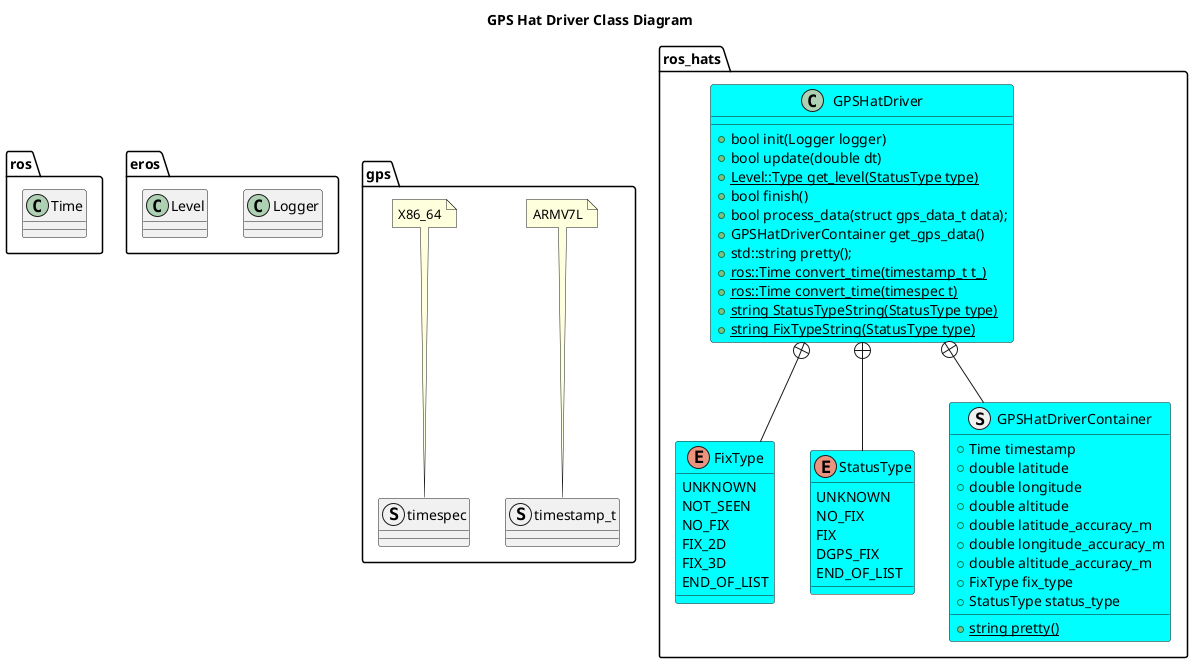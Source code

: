 @startuml
title GPS Hat Driver Class Diagram
namespace ros {
    class Time
}
namespace eros {
    class Logger
    class Level
}
package gps {
    struct timestamp_t
    struct timespec
note top of timestamp_t 
    ARMV7L
end note
note top of timespec 
    X86_64
end note
}

namespace ros_hats {
    class GPSHatDriver #Cyan {
        +bool init(Logger logger)
        +bool update(double dt)
        +{static} Level::Type get_level(StatusType type)
        +bool finish()
        +bool process_data(struct gps_data_t data);
        +GPSHatDriverContainer get_gps_data()
        +std::string pretty();
        +{static} ros::Time convert_time(timestamp_t t_)
        +{static} ros::Time convert_time(timespec t)
        +{static} string StatusTypeString(StatusType type)
        +{static} string FixTypeString(StatusType type)
    }
    enum FixType #Cyan {
        UNKNOWN
        NOT_SEEN
        NO_FIX
        FIX_2D
        FIX_3D
        END_OF_LIST
    }
    enum StatusType #Cyan {
        UNKNOWN
        NO_FIX
        FIX
        DGPS_FIX
        END_OF_LIST
    }
    struct GPSHatDriverContainer #Cyan {
        +Time timestamp
        +double latitude
        +double longitude
        +double altitude
        +double latitude_accuracy_m
        +double longitude_accuracy_m
        +double altitude_accuracy_m
        +FixType fix_type
        +StatusType status_type
        +{static}string pretty()
    }
    GPSHatDriver +-- FixType
    GPSHatDriver +-- StatusType
    GPSHatDriver +-- GPSHatDriverContainer
}
@enduml